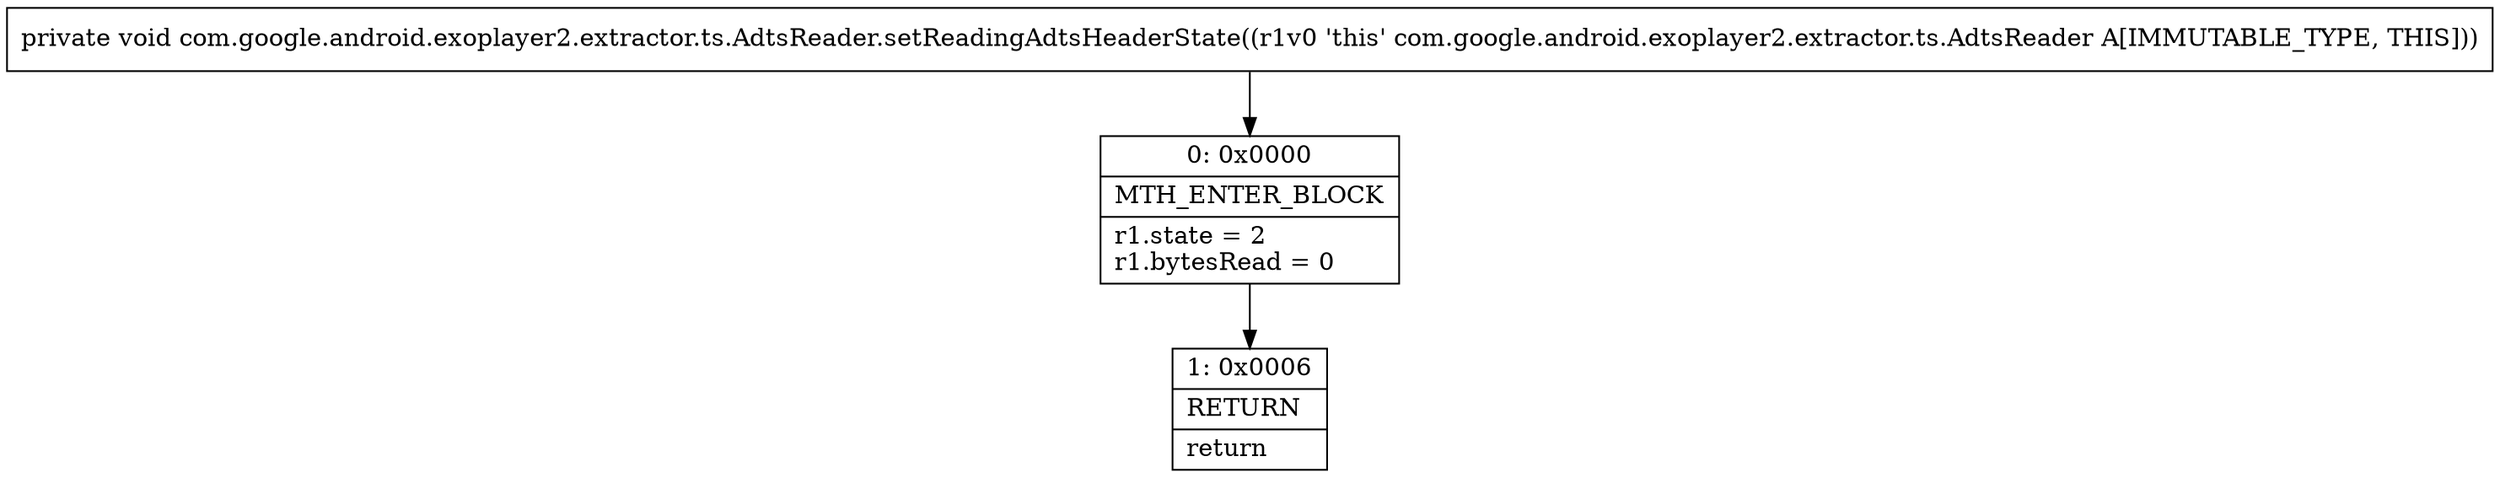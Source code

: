 digraph "CFG forcom.google.android.exoplayer2.extractor.ts.AdtsReader.setReadingAdtsHeaderState()V" {
Node_0 [shape=record,label="{0\:\ 0x0000|MTH_ENTER_BLOCK\l|r1.state = 2\lr1.bytesRead = 0\l}"];
Node_1 [shape=record,label="{1\:\ 0x0006|RETURN\l|return\l}"];
MethodNode[shape=record,label="{private void com.google.android.exoplayer2.extractor.ts.AdtsReader.setReadingAdtsHeaderState((r1v0 'this' com.google.android.exoplayer2.extractor.ts.AdtsReader A[IMMUTABLE_TYPE, THIS])) }"];
MethodNode -> Node_0;
Node_0 -> Node_1;
}

